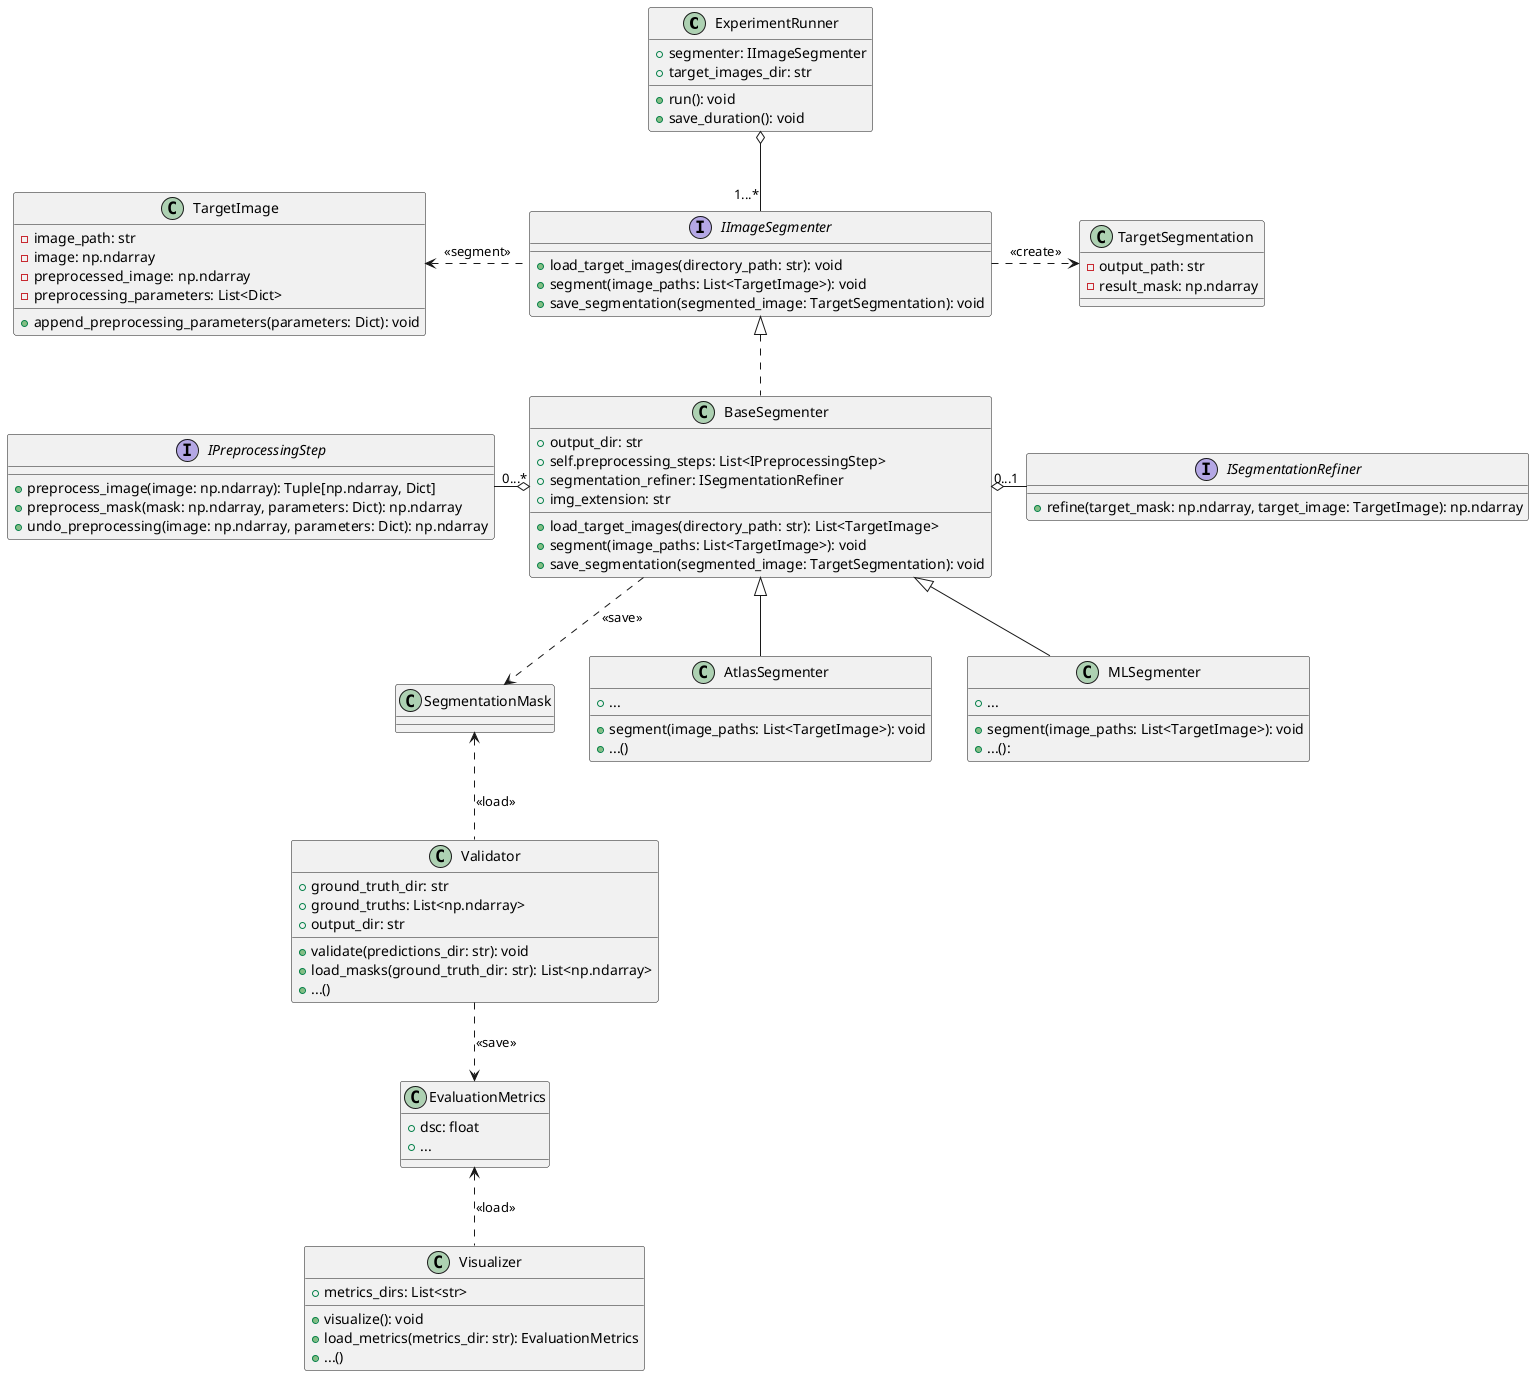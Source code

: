 @startuml

class ExperimentRunner {
    + segmenter: IImageSegmenter
    + target_images_dir: str
    + run(): void
    + save_duration(): void
}

interface IImageSegmenter {
    + load_target_images(directory_path: str): void
    + segment(image_paths: List<TargetImage>): void
    + save_segmentation(segmented_image: TargetSegmentation): void
}

class BaseSegmenter {
    + output_dir: str
    + self.preprocessing_steps: List<IPreprocessingStep>
    + segmentation_refiner: ISegmentationRefiner
    + img_extension: str
    + load_target_images(directory_path: str): List<TargetImage>
    + segment(image_paths: List<TargetImage>): void
    + save_segmentation(segmented_image: TargetSegmentation): void
}

class AtlasSegmenter {
    + ...
    + segment(image_paths: List<TargetImage>): void
    + ...()
}

class MLSegmenter {
    + ...
    + segment(image_paths: List<TargetImage>): void
    + ...():
}

interface IPreprocessingStep {
    + preprocess_image(image: np.ndarray): Tuple[np.ndarray, Dict]
    + preprocess_mask(mask: np.ndarray, parameters: Dict): np.ndarray
    + undo_preprocessing(image: np.ndarray, parameters: Dict): np.ndarray
}

interface ISegmentationRefiner {
    + refine(target_mask: np.ndarray, target_image: TargetImage): np.ndarray
}

IImageSegmenter <|.. BaseSegmenter
BaseSegmenter <|-d- AtlasSegmenter
BaseSegmenter <|-d- MLSegmenter
ExperimentRunner o-- "1...*" IImageSegmenter
BaseSegmenter o-l- "0...*" IPreprocessingStep
BaseSegmenter o-r- "0...1" ISegmentationRefiner



class TargetSegmentation {
    - output_path: str
    - result_mask: np.ndarray
}

class TargetImage {
    - image_path: str
    - image: np.ndarray
    - preprocessed_image: np.ndarray
    - preprocessing_parameters: List<Dict>
    + append_preprocessing_parameters(parameters: Dict): void
}

IImageSegmenter .r.> TargetSegmentation : <<create>>
IImageSegmenter .l.> TargetImage : <<segment>>

class SegmentationMask {
}

BaseSegmenter .d.> SegmentationMask : <<save>>


class Validator {
    + ground_truth_dir: str
    + ground_truths: List<np.ndarray>
    + output_dir: str
    + validate(predictions_dir: str): void
    + load_masks(ground_truth_dir: str): List<np.ndarray>
    + ...()
}

Validator .u.> SegmentationMask : <<load>>

class EvaluationMetrics {
    + dsc: float
    + ...
}

Validator .d.> EvaluationMetrics : <<save>>

class Visualizer {
    + metrics_dirs: List<str>
    + visualize(): void
    + load_metrics(metrics_dir: str): EvaluationMetrics
    + ...()
}

Visualizer .u.> EvaluationMetrics : <<load>>


@enduml